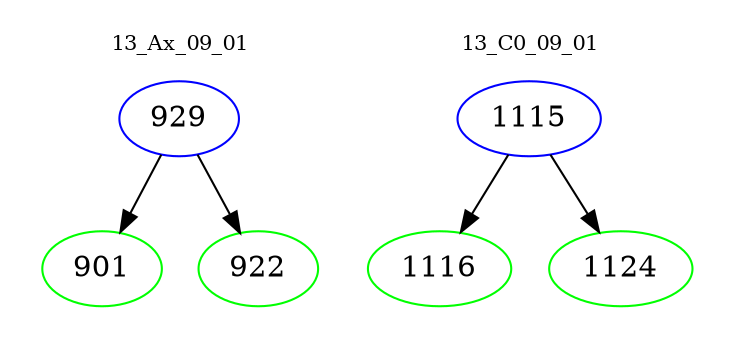 digraph{
subgraph cluster_0 {
color = white
label = "13_Ax_09_01";
fontsize=10;
T0_929 [label="929", color="blue"]
T0_929 -> T0_901 [color="black"]
T0_901 [label="901", color="green"]
T0_929 -> T0_922 [color="black"]
T0_922 [label="922", color="green"]
}
subgraph cluster_1 {
color = white
label = "13_C0_09_01";
fontsize=10;
T1_1115 [label="1115", color="blue"]
T1_1115 -> T1_1116 [color="black"]
T1_1116 [label="1116", color="green"]
T1_1115 -> T1_1124 [color="black"]
T1_1124 [label="1124", color="green"]
}
}
